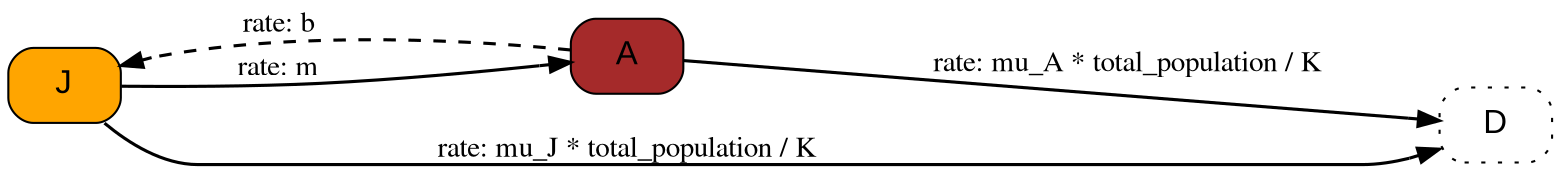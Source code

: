 digraph {
          charset="utf-8"
        	rankdir=LR;
        
        	node[fontsize=16, fontname=Arial, shape=box, style="filled,rounded"];
        	edge[minlen=1.5, fontname=Times, penwidth=1.5, tailtooltip="", headtooltip=""];

        	"J" [shape="Mrecord", label="J", tooltip="J (Juvenile):
	juvenile individuals", fillcolor=orange, style="filled,rounded"] ;
	"A" [shape="Mrecord", label="A", tooltip="A (Adult):
	adult individuals (producing new juveniles)", fillcolor=brown, style="filled,rounded"] ;
	"D" [shape="Mrecord", label="D", tooltip="D (Dead):
	compartment to put dead individuals", fillcolor=white, style="filled,rounded,dotted"] ;
	"A" -> "D" [label="rate: mu_A * total_population / K", labeltooltip="rate: mu_A * total_population / K", arrowtail="none", arrowhead="normalnone", dir=both, tooltip="", minlen=3, style="solid"];
	"A" -> "J" [label="rate: b", labeltooltip="b [parameter]:
	the birth rate (/day)                                                   
	0.005", arrowtail="none", arrowhead="normalnone", dir=both, tooltip="", minlen=3, style="dashed"];
	"J" -> "A" [label="rate: m", labeltooltip="m [parameter]:
	maturation rate, at which juveniles become adults (/day)                
	1/50", arrowtail="none", arrowhead="normalnone", dir=both, tooltip="", minlen=3, style="solid"];
	"J" -> "D" [label="rate: mu_J * total_population / K", labeltooltip="rate: mu_J * total_population / K", arrowtail="none", arrowhead="normalnone", dir=both, tooltip="", minlen=3, style="solid"];
}